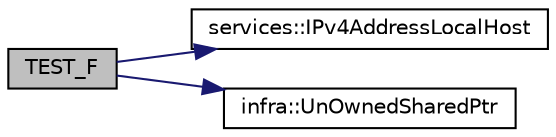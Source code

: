 digraph "TEST_F"
{
 // INTERACTIVE_SVG=YES
  edge [fontname="Helvetica",fontsize="10",labelfontname="Helvetica",labelfontsize="10"];
  node [fontname="Helvetica",fontsize="10",shape=record];
  rankdir="LR";
  Node56 [label="TEST_F",height=0.2,width=0.4,color="black", fillcolor="grey75", style="filled", fontcolor="black"];
  Node56 -> Node57 [color="midnightblue",fontsize="10",style="solid",fontname="Helvetica"];
  Node57 [label="services::IPv4AddressLocalHost",height=0.2,width=0.4,color="black", fillcolor="white", style="filled",URL="$db/d91/namespaceservices.html#ab9d497434e9407ec865e99a5a6ecc15a"];
  Node56 -> Node58 [color="midnightblue",fontsize="10",style="solid",fontname="Helvetica"];
  Node58 [label="infra::UnOwnedSharedPtr",height=0.2,width=0.4,color="black", fillcolor="white", style="filled",URL="$d0/de3/namespaceinfra.html#ac3c0a826875c1144325a232134f08146"];
}
